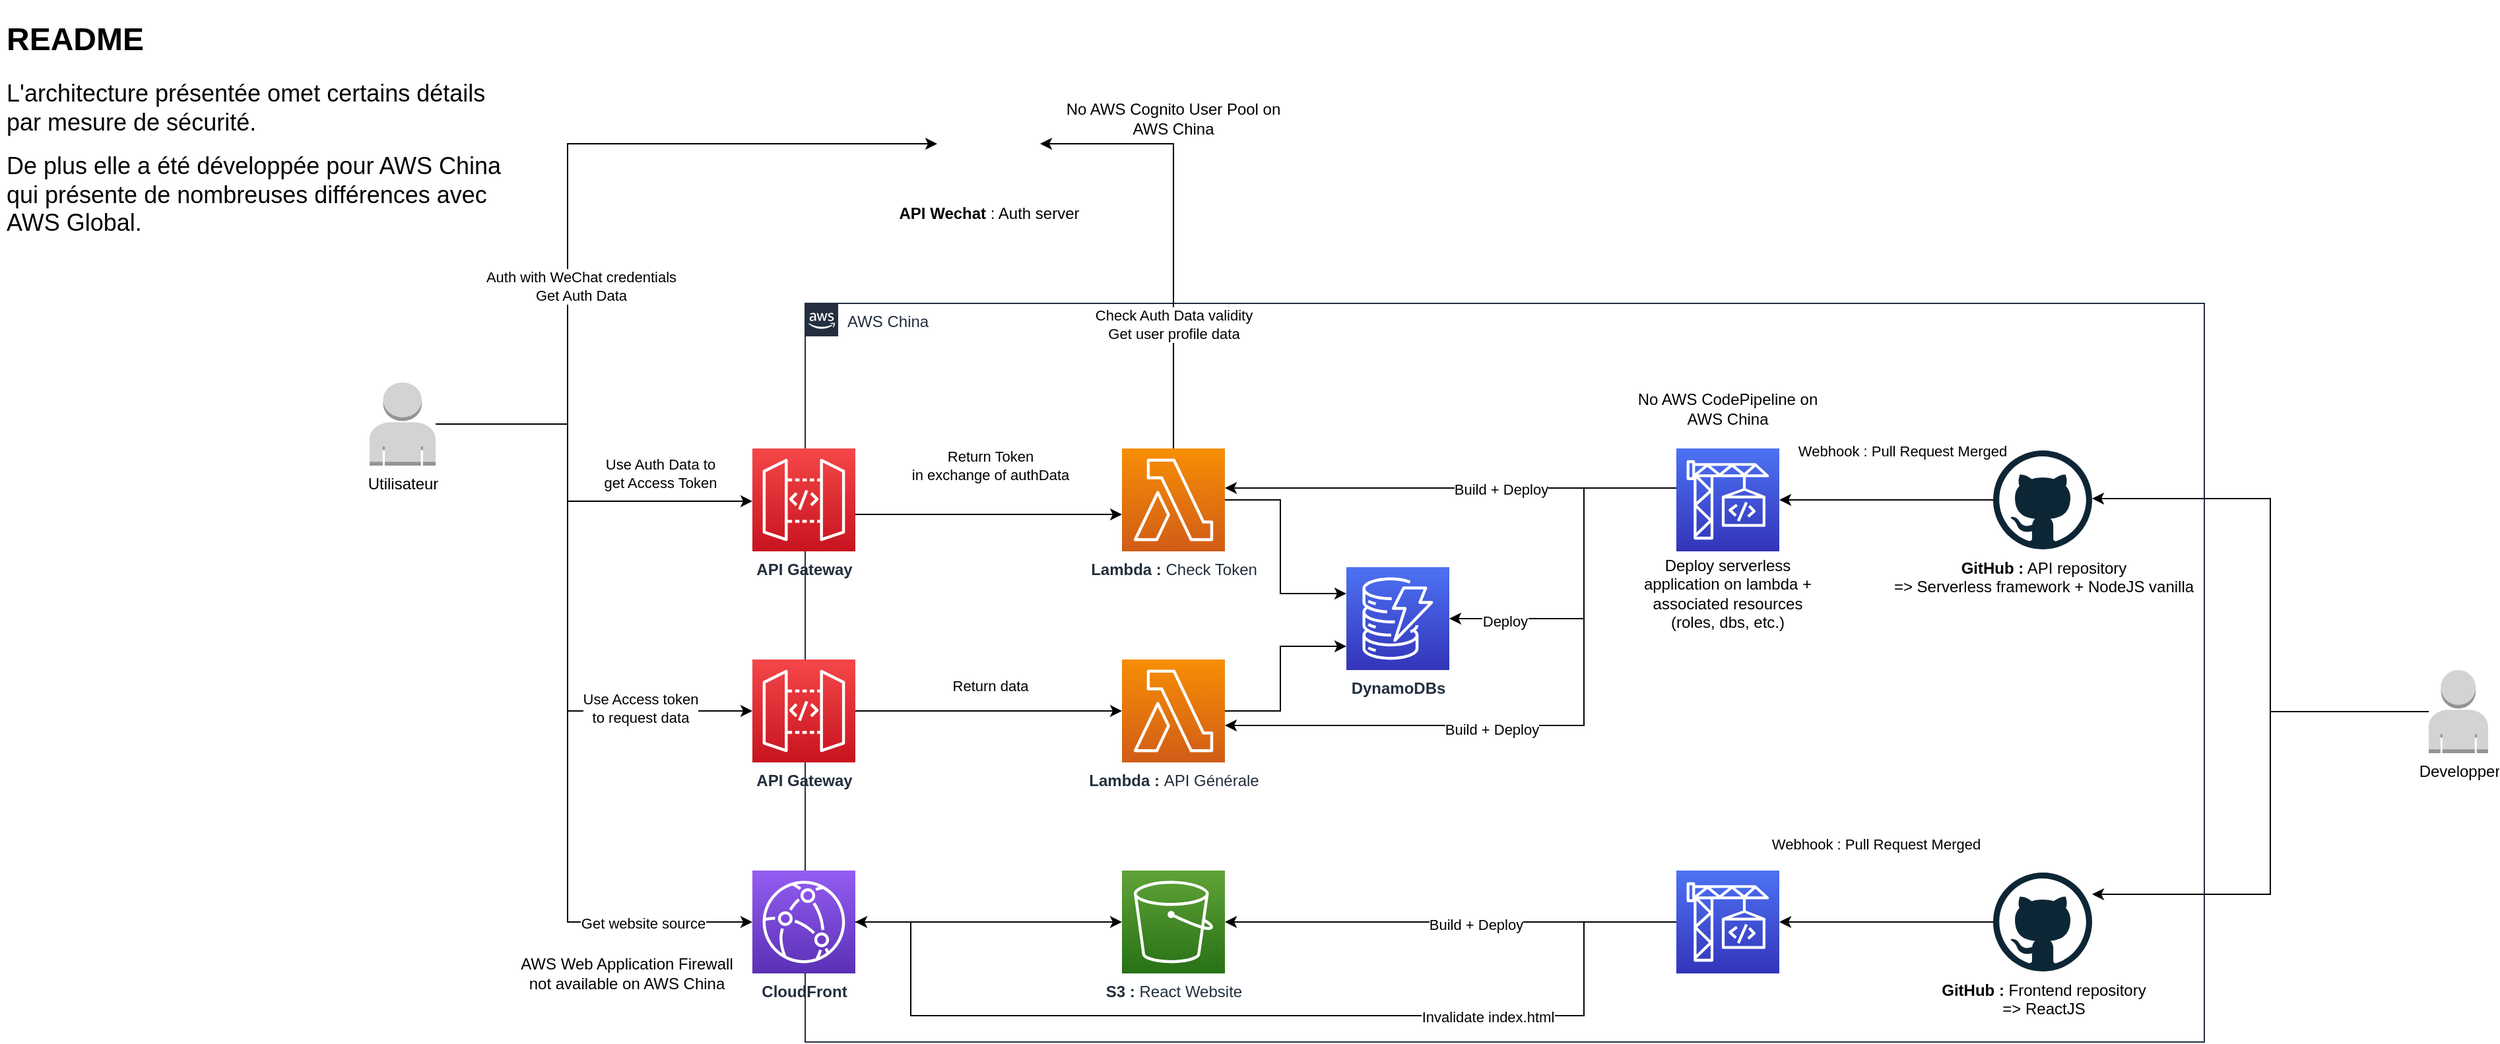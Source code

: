 <mxfile version="13.10.4" type="github">
  <diagram id="Ht1M8jgEwFfnCIfOTk4-" name="Page-1">
    <mxGraphModel dx="2390" dy="1471" grid="1" gridSize="10" guides="1" tooltips="1" connect="1" arrows="1" fold="1" page="1" pageScale="1" pageWidth="1169" pageHeight="827" math="0" shadow="0">
      <root>
        <mxCell id="0" />
        <mxCell id="1" parent="0" />
        <mxCell id="ZVcsY9Rh3zBBVXqX1Ra8-9" value="AWS China" style="points=[[0,0],[0.25,0],[0.5,0],[0.75,0],[1,0],[1,0.25],[1,0.5],[1,0.75],[1,1],[0.75,1],[0.5,1],[0.25,1],[0,1],[0,0.75],[0,0.5],[0,0.25]];outlineConnect=0;gradientColor=none;html=1;whiteSpace=wrap;fontSize=12;fontStyle=0;shape=mxgraph.aws4.group;grIcon=mxgraph.aws4.group_aws_cloud_alt;strokeColor=#232F3E;fillColor=none;verticalAlign=top;align=left;spacingLeft=30;fontColor=#232F3E;dashed=0;" vertex="1" parent="1">
          <mxGeometry y="20" width="1060" height="560" as="geometry" />
        </mxCell>
        <mxCell id="ZVcsY9Rh3zBBVXqX1Ra8-1" value="&lt;h1&gt;README&lt;br&gt;&lt;/h1&gt;&lt;p&gt;&lt;font style=&quot;font-size: 18px&quot;&gt;L&#39;architecture présentée omet certains détails par mesure de sécurité. &lt;br&gt;&lt;/font&gt;&lt;/p&gt;&lt;p&gt;&lt;font style=&quot;font-size: 18px&quot;&gt;De plus elle a été développée pour AWS China qui présente de nombreuses différences avec AWS Global.&lt;br&gt;&lt;/font&gt;&lt;/p&gt;" style="text;html=1;strokeColor=none;fillColor=none;spacing=5;spacingTop=-20;whiteSpace=wrap;overflow=hidden;rounded=0;" vertex="1" parent="1">
          <mxGeometry x="-610" y="-200" width="390" height="190" as="geometry" />
        </mxCell>
        <mxCell id="ZVcsY9Rh3zBBVXqX1Ra8-6" style="edgeStyle=orthogonalEdgeStyle;rounded=0;orthogonalLoop=1;jettySize=auto;html=1;startArrow=classic;startFill=1;endArrow=none;endFill=0;" edge="1" parent="1" source="ZVcsY9Rh3zBBVXqX1Ra8-3" target="ZVcsY9Rh3zBBVXqX1Ra8-4">
          <mxGeometry relative="1" as="geometry" />
        </mxCell>
        <mxCell id="ZVcsY9Rh3zBBVXqX1Ra8-3" value="&lt;b&gt;S3 : &lt;/b&gt;React Website&lt;b&gt;&lt;br&gt;&lt;/b&gt;" style="outlineConnect=0;fontColor=#232F3E;gradientColor=#60A337;gradientDirection=north;fillColor=#277116;strokeColor=#ffffff;dashed=0;verticalLabelPosition=bottom;verticalAlign=top;align=center;html=1;fontSize=12;fontStyle=0;aspect=fixed;shape=mxgraph.aws4.resourceIcon;resIcon=mxgraph.aws4.s3;" vertex="1" parent="1">
          <mxGeometry x="240" y="450" width="78" height="78" as="geometry" />
        </mxCell>
        <mxCell id="ZVcsY9Rh3zBBVXqX1Ra8-4" value="&lt;b&gt;CloudFront&lt;/b&gt;" style="outlineConnect=0;fontColor=#232F3E;gradientColor=#945DF2;gradientDirection=north;fillColor=#5A30B5;strokeColor=#ffffff;dashed=0;verticalLabelPosition=bottom;verticalAlign=top;align=center;html=1;fontSize=12;fontStyle=0;aspect=fixed;shape=mxgraph.aws4.resourceIcon;resIcon=mxgraph.aws4.cloudfront;" vertex="1" parent="1">
          <mxGeometry x="-40" y="450" width="78" height="78" as="geometry" />
        </mxCell>
        <mxCell id="ZVcsY9Rh3zBBVXqX1Ra8-8" value="&lt;b&gt;API Wechat &lt;/b&gt;: Auth server" style="shape=image;html=1;verticalAlign=top;verticalLabelPosition=bottom;labelBackgroundColor=#ffffff;imageAspect=0;aspect=fixed;image=https://cdn2.iconfinder.com/data/icons/social-media-applications/64/social_media_applications_9-wechat-128.png" vertex="1" parent="1">
          <mxGeometry x="100" y="-140" width="78" height="78" as="geometry" />
        </mxCell>
        <mxCell id="ZVcsY9Rh3zBBVXqX1Ra8-22" style="edgeStyle=orthogonalEdgeStyle;rounded=0;orthogonalLoop=1;jettySize=auto;html=1;entryX=0;entryY=0.5;entryDx=0;entryDy=0;" edge="1" parent="1" source="ZVcsY9Rh3zBBVXqX1Ra8-10" target="ZVcsY9Rh3zBBVXqX1Ra8-8">
          <mxGeometry relative="1" as="geometry">
            <Array as="points">
              <mxPoint x="-180" y="112" />
              <mxPoint x="-180" y="-101" />
            </Array>
          </mxGeometry>
        </mxCell>
        <mxCell id="ZVcsY9Rh3zBBVXqX1Ra8-24" value="&lt;div&gt;Auth with WeChat credentials&lt;br&gt;&lt;/div&gt;&lt;div&gt;Get Auth Data&lt;/div&gt;" style="edgeLabel;html=1;align=center;verticalAlign=middle;resizable=0;points=[];" vertex="1" connectable="0" parent="ZVcsY9Rh3zBBVXqX1Ra8-22">
          <mxGeometry x="-0.225" y="-5" relative="1" as="geometry">
            <mxPoint x="5" y="24.5" as="offset" />
          </mxGeometry>
        </mxCell>
        <mxCell id="ZVcsY9Rh3zBBVXqX1Ra8-25" style="edgeStyle=orthogonalEdgeStyle;rounded=0;orthogonalLoop=1;jettySize=auto;html=1;" edge="1" parent="1" source="ZVcsY9Rh3zBBVXqX1Ra8-10" target="ZVcsY9Rh3zBBVXqX1Ra8-15">
          <mxGeometry relative="1" as="geometry">
            <Array as="points">
              <mxPoint x="-180" y="112" />
              <mxPoint x="-180" y="170" />
            </Array>
          </mxGeometry>
        </mxCell>
        <mxCell id="ZVcsY9Rh3zBBVXqX1Ra8-26" value="&lt;div&gt;Use Auth Data to&lt;/div&gt;&lt;div&gt; get Access Token&lt;/div&gt;" style="edgeLabel;html=1;align=center;verticalAlign=middle;resizable=0;points=[];" vertex="1" connectable="0" parent="ZVcsY9Rh3zBBVXqX1Ra8-25">
          <mxGeometry x="0.023" y="1" relative="1" as="geometry">
            <mxPoint x="69" y="-15.5" as="offset" />
          </mxGeometry>
        </mxCell>
        <mxCell id="ZVcsY9Rh3zBBVXqX1Ra8-30" style="edgeStyle=orthogonalEdgeStyle;rounded=0;orthogonalLoop=1;jettySize=auto;html=1;" edge="1" parent="1" source="ZVcsY9Rh3zBBVXqX1Ra8-10" target="ZVcsY9Rh3zBBVXqX1Ra8-29">
          <mxGeometry relative="1" as="geometry">
            <Array as="points">
              <mxPoint x="-180" y="112" />
              <mxPoint x="-180" y="329" />
            </Array>
          </mxGeometry>
        </mxCell>
        <mxCell id="ZVcsY9Rh3zBBVXqX1Ra8-32" value="&lt;div&gt;Use Access token&lt;/div&gt;&lt;div&gt;to request data&lt;br&gt;&lt;/div&gt;" style="edgeLabel;html=1;align=center;verticalAlign=middle;resizable=0;points=[];" vertex="1" connectable="0" parent="ZVcsY9Rh3zBBVXqX1Ra8-30">
          <mxGeometry x="0.624" y="2" relative="1" as="geometry">
            <mxPoint x="1" as="offset" />
          </mxGeometry>
        </mxCell>
        <mxCell id="ZVcsY9Rh3zBBVXqX1Ra8-33" style="edgeStyle=orthogonalEdgeStyle;rounded=0;orthogonalLoop=1;jettySize=auto;html=1;startArrow=none;startFill=0;endArrow=classic;endFill=1;" edge="1" parent="1" source="ZVcsY9Rh3zBBVXqX1Ra8-10" target="ZVcsY9Rh3zBBVXqX1Ra8-4">
          <mxGeometry relative="1" as="geometry">
            <Array as="points">
              <mxPoint x="-180" y="112" />
              <mxPoint x="-180" y="489" />
            </Array>
          </mxGeometry>
        </mxCell>
        <mxCell id="ZVcsY9Rh3zBBVXqX1Ra8-34" value="Get website source" style="edgeLabel;html=1;align=center;verticalAlign=middle;resizable=0;points=[];" vertex="1" connectable="0" parent="ZVcsY9Rh3zBBVXqX1Ra8-33">
          <mxGeometry x="0.728" y="-1" relative="1" as="geometry">
            <mxPoint x="1" as="offset" />
          </mxGeometry>
        </mxCell>
        <mxCell id="ZVcsY9Rh3zBBVXqX1Ra8-10" value="Utilisateur" style="outlineConnect=0;dashed=0;verticalLabelPosition=bottom;verticalAlign=top;align=center;html=1;shape=mxgraph.aws3.user;fillColor=#D2D3D3;gradientColor=none;" vertex="1" parent="1">
          <mxGeometry x="-330" y="80" width="50" height="63" as="geometry" />
        </mxCell>
        <mxCell id="ZVcsY9Rh3zBBVXqX1Ra8-31" value="Return data" style="edgeStyle=orthogonalEdgeStyle;rounded=0;orthogonalLoop=1;jettySize=auto;html=1;startArrow=classic;startFill=1;endArrow=none;endFill=0;" edge="1" parent="1" source="ZVcsY9Rh3zBBVXqX1Ra8-14" target="ZVcsY9Rh3zBBVXqX1Ra8-29">
          <mxGeometry x="-0.01" y="-19" relative="1" as="geometry">
            <mxPoint as="offset" />
          </mxGeometry>
        </mxCell>
        <mxCell id="ZVcsY9Rh3zBBVXqX1Ra8-39" style="edgeStyle=orthogonalEdgeStyle;rounded=0;orthogonalLoop=1;jettySize=auto;html=1;startArrow=none;startFill=0;endArrow=classic;endFill=1;" edge="1" parent="1" source="ZVcsY9Rh3zBBVXqX1Ra8-14" target="ZVcsY9Rh3zBBVXqX1Ra8-37">
          <mxGeometry relative="1" as="geometry">
            <Array as="points">
              <mxPoint x="360" y="329" />
              <mxPoint x="360" y="280" />
            </Array>
          </mxGeometry>
        </mxCell>
        <mxCell id="ZVcsY9Rh3zBBVXqX1Ra8-14" value="&lt;b&gt;Lambda : &lt;/b&gt;API Générale" style="outlineConnect=0;fontColor=#232F3E;gradientColor=#F78E04;gradientDirection=north;fillColor=#D05C17;strokeColor=#ffffff;dashed=0;verticalLabelPosition=bottom;verticalAlign=top;align=center;html=1;fontSize=12;fontStyle=0;aspect=fixed;shape=mxgraph.aws4.resourceIcon;resIcon=mxgraph.aws4.lambda;" vertex="1" parent="1">
          <mxGeometry x="240" y="290" width="78" height="78" as="geometry" />
        </mxCell>
        <mxCell id="ZVcsY9Rh3zBBVXqX1Ra8-15" value="&lt;b&gt;API Gateway&lt;br&gt;&lt;/b&gt;" style="outlineConnect=0;fontColor=#232F3E;gradientColor=#F54749;gradientDirection=north;fillColor=#C7131F;strokeColor=#ffffff;dashed=0;verticalLabelPosition=bottom;verticalAlign=top;align=center;html=1;fontSize=12;fontStyle=0;aspect=fixed;shape=mxgraph.aws4.resourceIcon;resIcon=mxgraph.aws4.api_gateway;" vertex="1" parent="1">
          <mxGeometry x="-40" y="130" width="78" height="78" as="geometry" />
        </mxCell>
        <mxCell id="ZVcsY9Rh3zBBVXqX1Ra8-19" style="edgeStyle=orthogonalEdgeStyle;rounded=0;orthogonalLoop=1;jettySize=auto;html=1;entryX=1;entryY=0.5;entryDx=0;entryDy=0;" edge="1" parent="1" source="ZVcsY9Rh3zBBVXqX1Ra8-18" target="ZVcsY9Rh3zBBVXqX1Ra8-8">
          <mxGeometry relative="1" as="geometry">
            <mxPoint x="290" y="30" as="targetPoint" />
            <Array as="points">
              <mxPoint x="279" y="-101" />
            </Array>
          </mxGeometry>
        </mxCell>
        <mxCell id="ZVcsY9Rh3zBBVXqX1Ra8-21" value="&lt;div&gt;Check Auth Data validity&lt;/div&gt;&lt;div&gt;Get user profile data&lt;br&gt;&lt;/div&gt;" style="edgeLabel;html=1;align=center;verticalAlign=middle;resizable=0;points=[];" vertex="1" connectable="0" parent="ZVcsY9Rh3zBBVXqX1Ra8-19">
          <mxGeometry x="-0.235" y="4" relative="1" as="geometry">
            <mxPoint x="4" y="33" as="offset" />
          </mxGeometry>
        </mxCell>
        <mxCell id="ZVcsY9Rh3zBBVXqX1Ra8-20" style="edgeStyle=orthogonalEdgeStyle;rounded=0;orthogonalLoop=1;jettySize=auto;html=1;endArrow=none;endFill=0;startArrow=classic;startFill=1;" edge="1" parent="1" source="ZVcsY9Rh3zBBVXqX1Ra8-18" target="ZVcsY9Rh3zBBVXqX1Ra8-15">
          <mxGeometry relative="1" as="geometry">
            <Array as="points">
              <mxPoint x="100" y="180" />
              <mxPoint x="100" y="180" />
            </Array>
          </mxGeometry>
        </mxCell>
        <mxCell id="ZVcsY9Rh3zBBVXqX1Ra8-27" value="&lt;div&gt;Return Token&lt;/div&gt;&lt;div&gt;in exchange of authData &lt;/div&gt;" style="edgeLabel;html=1;align=center;verticalAlign=middle;resizable=0;points=[];" vertex="1" connectable="0" parent="ZVcsY9Rh3zBBVXqX1Ra8-20">
          <mxGeometry x="-0.456" y="-3" relative="1" as="geometry">
            <mxPoint x="-45" y="-34" as="offset" />
          </mxGeometry>
        </mxCell>
        <mxCell id="ZVcsY9Rh3zBBVXqX1Ra8-38" style="edgeStyle=orthogonalEdgeStyle;rounded=0;orthogonalLoop=1;jettySize=auto;html=1;startArrow=none;startFill=0;endArrow=classic;endFill=1;" edge="1" parent="1" source="ZVcsY9Rh3zBBVXqX1Ra8-18" target="ZVcsY9Rh3zBBVXqX1Ra8-37">
          <mxGeometry relative="1" as="geometry">
            <Array as="points">
              <mxPoint x="360" y="169" />
              <mxPoint x="360" y="240" />
            </Array>
          </mxGeometry>
        </mxCell>
        <mxCell id="ZVcsY9Rh3zBBVXqX1Ra8-18" value="&lt;b&gt;Lambda : &lt;/b&gt;Check Token&lt;b&gt;&lt;br&gt;&lt;/b&gt;" style="outlineConnect=0;fontColor=#232F3E;gradientColor=#F78E04;gradientDirection=north;fillColor=#D05C17;strokeColor=#ffffff;dashed=0;verticalLabelPosition=bottom;verticalAlign=top;align=center;html=1;fontSize=12;fontStyle=0;aspect=fixed;shape=mxgraph.aws4.resourceIcon;resIcon=mxgraph.aws4.lambda;" vertex="1" parent="1">
          <mxGeometry x="240" y="130" width="78" height="78" as="geometry" />
        </mxCell>
        <mxCell id="ZVcsY9Rh3zBBVXqX1Ra8-29" value="&lt;b&gt;API Gateway&lt;br&gt;&lt;/b&gt;" style="outlineConnect=0;fontColor=#232F3E;gradientColor=#F54749;gradientDirection=north;fillColor=#C7131F;strokeColor=#ffffff;dashed=0;verticalLabelPosition=bottom;verticalAlign=top;align=center;html=1;fontSize=12;fontStyle=0;aspect=fixed;shape=mxgraph.aws4.resourceIcon;resIcon=mxgraph.aws4.api_gateway;" vertex="1" parent="1">
          <mxGeometry x="-40" y="290" width="78" height="78" as="geometry" />
        </mxCell>
        <mxCell id="ZVcsY9Rh3zBBVXqX1Ra8-35" value="&lt;div&gt;&lt;b&gt;GitHub :&lt;/b&gt; Frontend repository&lt;/div&gt;&lt;div&gt;=&amp;gt; ReactJS&lt;br&gt;&lt;/div&gt;" style="dashed=0;outlineConnect=0;html=1;align=center;labelPosition=center;verticalLabelPosition=bottom;verticalAlign=top;shape=mxgraph.weblogos.github" vertex="1" parent="1">
          <mxGeometry x="900" y="451.5" width="75" height="75" as="geometry" />
        </mxCell>
        <mxCell id="ZVcsY9Rh3zBBVXqX1Ra8-36" value="&lt;div&gt;&lt;b&gt;GitHub :&lt;/b&gt; API repository&lt;/div&gt;&lt;div&gt;=&amp;gt; Serverless framework + NodeJS vanilla&lt;br&gt;&lt;/div&gt;" style="dashed=0;outlineConnect=0;html=1;align=center;labelPosition=center;verticalLabelPosition=bottom;verticalAlign=top;shape=mxgraph.weblogos.github" vertex="1" parent="1">
          <mxGeometry x="900" y="131.5" width="75" height="75" as="geometry" />
        </mxCell>
        <mxCell id="ZVcsY9Rh3zBBVXqX1Ra8-37" value="&lt;b&gt;DynamoDBs&lt;/b&gt;" style="outlineConnect=0;fontColor=#232F3E;gradientColor=#4D72F3;gradientDirection=north;fillColor=#3334B9;strokeColor=#ffffff;dashed=0;verticalLabelPosition=bottom;verticalAlign=top;align=center;html=1;fontSize=12;fontStyle=0;aspect=fixed;shape=mxgraph.aws4.resourceIcon;resIcon=mxgraph.aws4.dynamodb;" vertex="1" parent="1">
          <mxGeometry x="410" y="220" width="78" height="78" as="geometry" />
        </mxCell>
        <mxCell id="ZVcsY9Rh3zBBVXqX1Ra8-52" style="edgeStyle=orthogonalEdgeStyle;rounded=0;orthogonalLoop=1;jettySize=auto;html=1;startArrow=classic;startFill=1;endArrow=none;endFill=0;" edge="1" parent="1" source="ZVcsY9Rh3zBBVXqX1Ra8-41" target="ZVcsY9Rh3zBBVXqX1Ra8-35">
          <mxGeometry relative="1" as="geometry" />
        </mxCell>
        <mxCell id="ZVcsY9Rh3zBBVXqX1Ra8-53" value="Webhook : Pull Request Merged" style="edgeLabel;html=1;align=center;verticalAlign=middle;resizable=0;points=[];" vertex="1" connectable="0" parent="ZVcsY9Rh3zBBVXqX1Ra8-52">
          <mxGeometry x="0.17" relative="1" as="geometry">
            <mxPoint x="-22" y="-59" as="offset" />
          </mxGeometry>
        </mxCell>
        <mxCell id="ZVcsY9Rh3zBBVXqX1Ra8-67" style="edgeStyle=orthogonalEdgeStyle;rounded=0;orthogonalLoop=1;jettySize=auto;html=1;startArrow=none;startFill=0;endArrow=classic;endFill=1;" edge="1" parent="1" source="ZVcsY9Rh3zBBVXqX1Ra8-41" target="ZVcsY9Rh3zBBVXqX1Ra8-3">
          <mxGeometry relative="1" as="geometry" />
        </mxCell>
        <mxCell id="ZVcsY9Rh3zBBVXqX1Ra8-68" value="Build + Deploy" style="edgeLabel;html=1;align=center;verticalAlign=middle;resizable=0;points=[];" vertex="1" connectable="0" parent="ZVcsY9Rh3zBBVXqX1Ra8-67">
          <mxGeometry x="-0.111" y="2" relative="1" as="geometry">
            <mxPoint as="offset" />
          </mxGeometry>
        </mxCell>
        <mxCell id="ZVcsY9Rh3zBBVXqX1Ra8-69" style="edgeStyle=orthogonalEdgeStyle;rounded=0;orthogonalLoop=1;jettySize=auto;html=1;startArrow=none;startFill=0;endArrow=classic;endFill=1;" edge="1" parent="1" source="ZVcsY9Rh3zBBVXqX1Ra8-41" target="ZVcsY9Rh3zBBVXqX1Ra8-4">
          <mxGeometry relative="1" as="geometry">
            <Array as="points">
              <mxPoint x="590" y="489" />
              <mxPoint x="590" y="560" />
              <mxPoint x="80" y="560" />
              <mxPoint x="80" y="489" />
            </Array>
          </mxGeometry>
        </mxCell>
        <mxCell id="ZVcsY9Rh3zBBVXqX1Ra8-70" value="Invalidate index.html" style="edgeLabel;html=1;align=center;verticalAlign=middle;resizable=0;points=[];" vertex="1" connectable="0" parent="ZVcsY9Rh3zBBVXqX1Ra8-69">
          <mxGeometry x="-0.44" y="1" relative="1" as="geometry">
            <mxPoint as="offset" />
          </mxGeometry>
        </mxCell>
        <mxCell id="ZVcsY9Rh3zBBVXqX1Ra8-41" value="" style="outlineConnect=0;fontColor=#232F3E;gradientColor=#4D72F3;gradientDirection=north;fillColor=#3334B9;strokeColor=#ffffff;dashed=0;verticalLabelPosition=bottom;verticalAlign=top;align=center;html=1;fontSize=12;fontStyle=0;aspect=fixed;shape=mxgraph.aws4.resourceIcon;resIcon=mxgraph.aws4.codebuild;" vertex="1" parent="1">
          <mxGeometry x="660" y="450" width="78" height="78" as="geometry" />
        </mxCell>
        <mxCell id="ZVcsY9Rh3zBBVXqX1Ra8-49" style="edgeStyle=orthogonalEdgeStyle;rounded=0;orthogonalLoop=1;jettySize=auto;html=1;startArrow=classic;startFill=1;endArrow=none;endFill=0;" edge="1" parent="1" source="ZVcsY9Rh3zBBVXqX1Ra8-42" target="ZVcsY9Rh3zBBVXqX1Ra8-36">
          <mxGeometry relative="1" as="geometry" />
        </mxCell>
        <mxCell id="ZVcsY9Rh3zBBVXqX1Ra8-51" value="Webhook : Pull Request Merged" style="edgeLabel;html=1;align=center;verticalAlign=middle;resizable=0;points=[];" vertex="1" connectable="0" parent="ZVcsY9Rh3zBBVXqX1Ra8-49">
          <mxGeometry x="0.211" y="-4" relative="1" as="geometry">
            <mxPoint x="-5.29" y="-41.47" as="offset" />
          </mxGeometry>
        </mxCell>
        <mxCell id="ZVcsY9Rh3zBBVXqX1Ra8-55" style="edgeStyle=orthogonalEdgeStyle;rounded=0;orthogonalLoop=1;jettySize=auto;html=1;startArrow=none;startFill=0;endArrow=classic;endFill=1;" edge="1" parent="1" source="ZVcsY9Rh3zBBVXqX1Ra8-42" target="ZVcsY9Rh3zBBVXqX1Ra8-18">
          <mxGeometry relative="1" as="geometry">
            <Array as="points">
              <mxPoint x="470" y="160" />
              <mxPoint x="470" y="160" />
            </Array>
          </mxGeometry>
        </mxCell>
        <mxCell id="ZVcsY9Rh3zBBVXqX1Ra8-57" value="Build + Deploy" style="edgeLabel;html=1;align=center;verticalAlign=middle;resizable=0;points=[];" vertex="1" connectable="0" parent="ZVcsY9Rh3zBBVXqX1Ra8-55">
          <mxGeometry x="-0.222" y="1" relative="1" as="geometry">
            <mxPoint as="offset" />
          </mxGeometry>
        </mxCell>
        <mxCell id="ZVcsY9Rh3zBBVXqX1Ra8-56" style="edgeStyle=orthogonalEdgeStyle;rounded=0;orthogonalLoop=1;jettySize=auto;html=1;startArrow=none;startFill=0;endArrow=classic;endFill=1;" edge="1" parent="1" source="ZVcsY9Rh3zBBVXqX1Ra8-42" target="ZVcsY9Rh3zBBVXqX1Ra8-14">
          <mxGeometry relative="1" as="geometry">
            <Array as="points">
              <mxPoint x="590" y="160" />
              <mxPoint x="590" y="340" />
            </Array>
          </mxGeometry>
        </mxCell>
        <mxCell id="ZVcsY9Rh3zBBVXqX1Ra8-58" value="&lt;div&gt;Build + Deploy&lt;/div&gt;" style="edgeLabel;html=1;align=center;verticalAlign=middle;resizable=0;points=[];" vertex="1" connectable="0" parent="ZVcsY9Rh3zBBVXqX1Ra8-56">
          <mxGeometry x="0.253" y="3" relative="1" as="geometry">
            <mxPoint x="7" as="offset" />
          </mxGeometry>
        </mxCell>
        <mxCell id="ZVcsY9Rh3zBBVXqX1Ra8-59" style="edgeStyle=orthogonalEdgeStyle;rounded=0;orthogonalLoop=1;jettySize=auto;html=1;startArrow=none;startFill=0;endArrow=classic;endFill=1;" edge="1" parent="1" source="ZVcsY9Rh3zBBVXqX1Ra8-42" target="ZVcsY9Rh3zBBVXqX1Ra8-37">
          <mxGeometry relative="1" as="geometry">
            <Array as="points">
              <mxPoint x="590" y="160" />
              <mxPoint x="590" y="259" />
            </Array>
          </mxGeometry>
        </mxCell>
        <mxCell id="ZVcsY9Rh3zBBVXqX1Ra8-60" value="Deploy" style="edgeLabel;html=1;align=center;verticalAlign=middle;resizable=0;points=[];" vertex="1" connectable="0" parent="ZVcsY9Rh3zBBVXqX1Ra8-59">
          <mxGeometry x="0.69" y="2" relative="1" as="geometry">
            <mxPoint as="offset" />
          </mxGeometry>
        </mxCell>
        <mxCell id="ZVcsY9Rh3zBBVXqX1Ra8-42" value="" style="outlineConnect=0;fontColor=#232F3E;gradientColor=#4D72F3;gradientDirection=north;fillColor=#3334B9;strokeColor=#ffffff;dashed=0;verticalLabelPosition=bottom;verticalAlign=top;align=center;html=1;fontSize=12;fontStyle=0;aspect=fixed;shape=mxgraph.aws4.resourceIcon;resIcon=mxgraph.aws4.codebuild;" vertex="1" parent="1">
          <mxGeometry x="660" y="130" width="78" height="78" as="geometry" />
        </mxCell>
        <mxCell id="ZVcsY9Rh3zBBVXqX1Ra8-43" value="AWS Web Application Firewall not available on AWS China" style="text;html=1;strokeColor=none;fillColor=none;align=center;verticalAlign=middle;whiteSpace=wrap;rounded=0;" vertex="1" parent="1">
          <mxGeometry x="-220" y="518" width="170" height="20" as="geometry" />
        </mxCell>
        <mxCell id="ZVcsY9Rh3zBBVXqX1Ra8-44" value="No AWS Cognito User Pool on AWS China" style="text;html=1;strokeColor=none;fillColor=none;align=center;verticalAlign=middle;whiteSpace=wrap;rounded=0;" vertex="1" parent="1">
          <mxGeometry x="194" y="-130" width="170" height="20" as="geometry" />
        </mxCell>
        <mxCell id="ZVcsY9Rh3zBBVXqX1Ra8-46" style="edgeStyle=orthogonalEdgeStyle;rounded=0;orthogonalLoop=1;jettySize=auto;html=1;startArrow=none;startFill=0;endArrow=classic;endFill=1;" edge="1" parent="1" source="ZVcsY9Rh3zBBVXqX1Ra8-45" target="ZVcsY9Rh3zBBVXqX1Ra8-36">
          <mxGeometry relative="1" as="geometry">
            <Array as="points">
              <mxPoint x="1110" y="330" />
              <mxPoint x="1110" y="168" />
            </Array>
          </mxGeometry>
        </mxCell>
        <mxCell id="ZVcsY9Rh3zBBVXqX1Ra8-47" style="edgeStyle=orthogonalEdgeStyle;rounded=0;orthogonalLoop=1;jettySize=auto;html=1;startArrow=none;startFill=0;endArrow=classic;endFill=1;" edge="1" parent="1" source="ZVcsY9Rh3zBBVXqX1Ra8-45" target="ZVcsY9Rh3zBBVXqX1Ra8-35">
          <mxGeometry relative="1" as="geometry">
            <Array as="points">
              <mxPoint x="1110" y="330" />
              <mxPoint x="1110" y="468" />
            </Array>
          </mxGeometry>
        </mxCell>
        <mxCell id="ZVcsY9Rh3zBBVXqX1Ra8-45" value="Developper" style="outlineConnect=0;dashed=0;verticalLabelPosition=bottom;verticalAlign=top;align=center;html=1;shape=mxgraph.aws3.user;fillColor=#D2D3D3;gradientColor=none;" vertex="1" parent="1">
          <mxGeometry x="1230" y="298" width="45" height="63" as="geometry" />
        </mxCell>
        <mxCell id="ZVcsY9Rh3zBBVXqX1Ra8-48" value="No AWS CodePipeline on AWS China" style="text;html=1;strokeColor=none;fillColor=none;align=center;verticalAlign=middle;whiteSpace=wrap;rounded=0;" vertex="1" parent="1">
          <mxGeometry x="629" y="90" width="140" height="20" as="geometry" />
        </mxCell>
        <mxCell id="ZVcsY9Rh3zBBVXqX1Ra8-54" value="&lt;div&gt;Deploy serverless application on lambda + associated resources (roles, dbs, etc.)&lt;/div&gt;" style="text;html=1;strokeColor=none;fillColor=none;align=center;verticalAlign=middle;whiteSpace=wrap;rounded=0;" vertex="1" parent="1">
          <mxGeometry x="629" y="230" width="140" height="20" as="geometry" />
        </mxCell>
      </root>
    </mxGraphModel>
  </diagram>
</mxfile>
